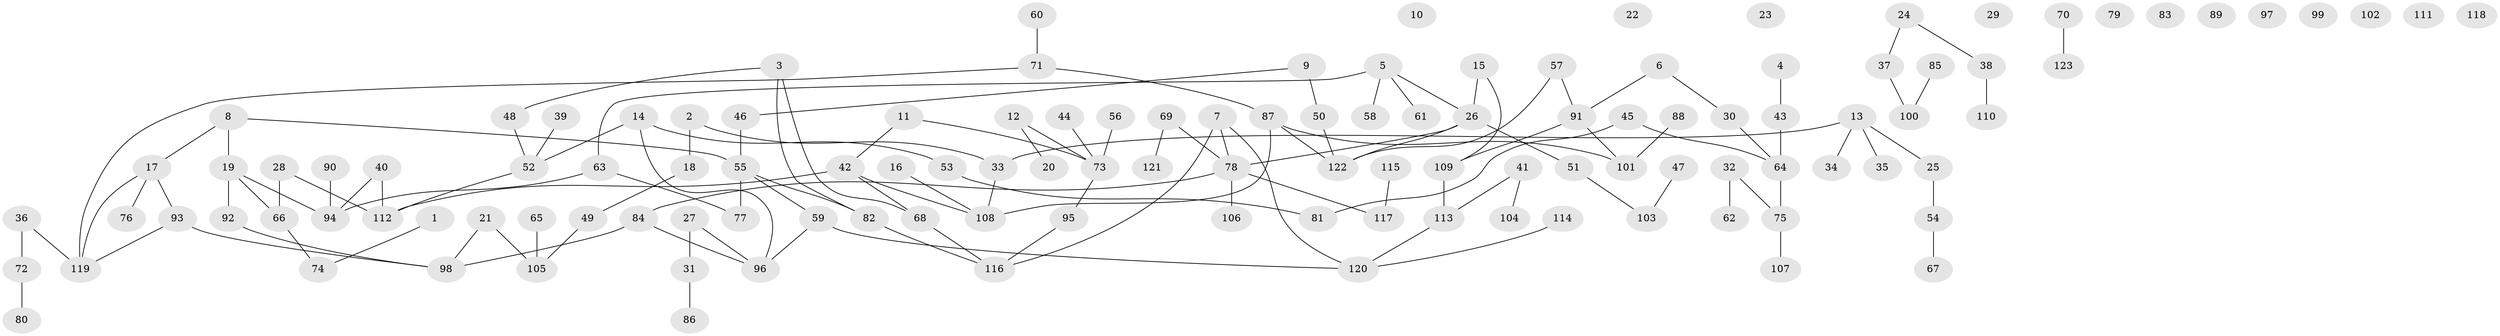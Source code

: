 // Generated by graph-tools (version 1.1) at 2025/25/03/09/25 03:25:21]
// undirected, 123 vertices, 129 edges
graph export_dot {
graph [start="1"]
  node [color=gray90,style=filled];
  1;
  2;
  3;
  4;
  5;
  6;
  7;
  8;
  9;
  10;
  11;
  12;
  13;
  14;
  15;
  16;
  17;
  18;
  19;
  20;
  21;
  22;
  23;
  24;
  25;
  26;
  27;
  28;
  29;
  30;
  31;
  32;
  33;
  34;
  35;
  36;
  37;
  38;
  39;
  40;
  41;
  42;
  43;
  44;
  45;
  46;
  47;
  48;
  49;
  50;
  51;
  52;
  53;
  54;
  55;
  56;
  57;
  58;
  59;
  60;
  61;
  62;
  63;
  64;
  65;
  66;
  67;
  68;
  69;
  70;
  71;
  72;
  73;
  74;
  75;
  76;
  77;
  78;
  79;
  80;
  81;
  82;
  83;
  84;
  85;
  86;
  87;
  88;
  89;
  90;
  91;
  92;
  93;
  94;
  95;
  96;
  97;
  98;
  99;
  100;
  101;
  102;
  103;
  104;
  105;
  106;
  107;
  108;
  109;
  110;
  111;
  112;
  113;
  114;
  115;
  116;
  117;
  118;
  119;
  120;
  121;
  122;
  123;
  1 -- 74;
  2 -- 18;
  2 -- 33;
  3 -- 48;
  3 -- 68;
  3 -- 82;
  4 -- 43;
  5 -- 26;
  5 -- 58;
  5 -- 61;
  5 -- 63;
  6 -- 30;
  6 -- 91;
  7 -- 78;
  7 -- 116;
  7 -- 120;
  8 -- 17;
  8 -- 19;
  8 -- 55;
  9 -- 46;
  9 -- 50;
  11 -- 42;
  11 -- 73;
  12 -- 20;
  12 -- 73;
  13 -- 25;
  13 -- 33;
  13 -- 34;
  13 -- 35;
  14 -- 52;
  14 -- 53;
  14 -- 96;
  15 -- 26;
  15 -- 109;
  16 -- 108;
  17 -- 76;
  17 -- 93;
  17 -- 119;
  18 -- 49;
  19 -- 66;
  19 -- 92;
  19 -- 94;
  21 -- 98;
  21 -- 105;
  24 -- 37;
  24 -- 38;
  25 -- 54;
  26 -- 51;
  26 -- 78;
  26 -- 122;
  27 -- 31;
  27 -- 96;
  28 -- 66;
  28 -- 112;
  30 -- 64;
  31 -- 86;
  32 -- 62;
  32 -- 75;
  33 -- 108;
  36 -- 72;
  36 -- 119;
  37 -- 100;
  38 -- 110;
  39 -- 52;
  40 -- 94;
  40 -- 112;
  41 -- 104;
  41 -- 113;
  42 -- 68;
  42 -- 108;
  42 -- 112;
  43 -- 64;
  44 -- 73;
  45 -- 64;
  45 -- 81;
  46 -- 55;
  47 -- 103;
  48 -- 52;
  49 -- 105;
  50 -- 122;
  51 -- 103;
  52 -- 112;
  53 -- 81;
  54 -- 67;
  55 -- 59;
  55 -- 77;
  55 -- 82;
  56 -- 73;
  57 -- 91;
  57 -- 122;
  59 -- 96;
  59 -- 120;
  60 -- 71;
  63 -- 77;
  63 -- 94;
  64 -- 75;
  65 -- 105;
  66 -- 74;
  68 -- 116;
  69 -- 78;
  69 -- 121;
  70 -- 123;
  71 -- 87;
  71 -- 119;
  72 -- 80;
  73 -- 95;
  75 -- 107;
  78 -- 84;
  78 -- 106;
  78 -- 117;
  82 -- 116;
  84 -- 96;
  84 -- 98;
  85 -- 100;
  87 -- 101;
  87 -- 108;
  87 -- 122;
  88 -- 101;
  90 -- 94;
  91 -- 101;
  91 -- 109;
  92 -- 98;
  93 -- 98;
  93 -- 119;
  95 -- 116;
  109 -- 113;
  113 -- 120;
  114 -- 120;
  115 -- 117;
}
